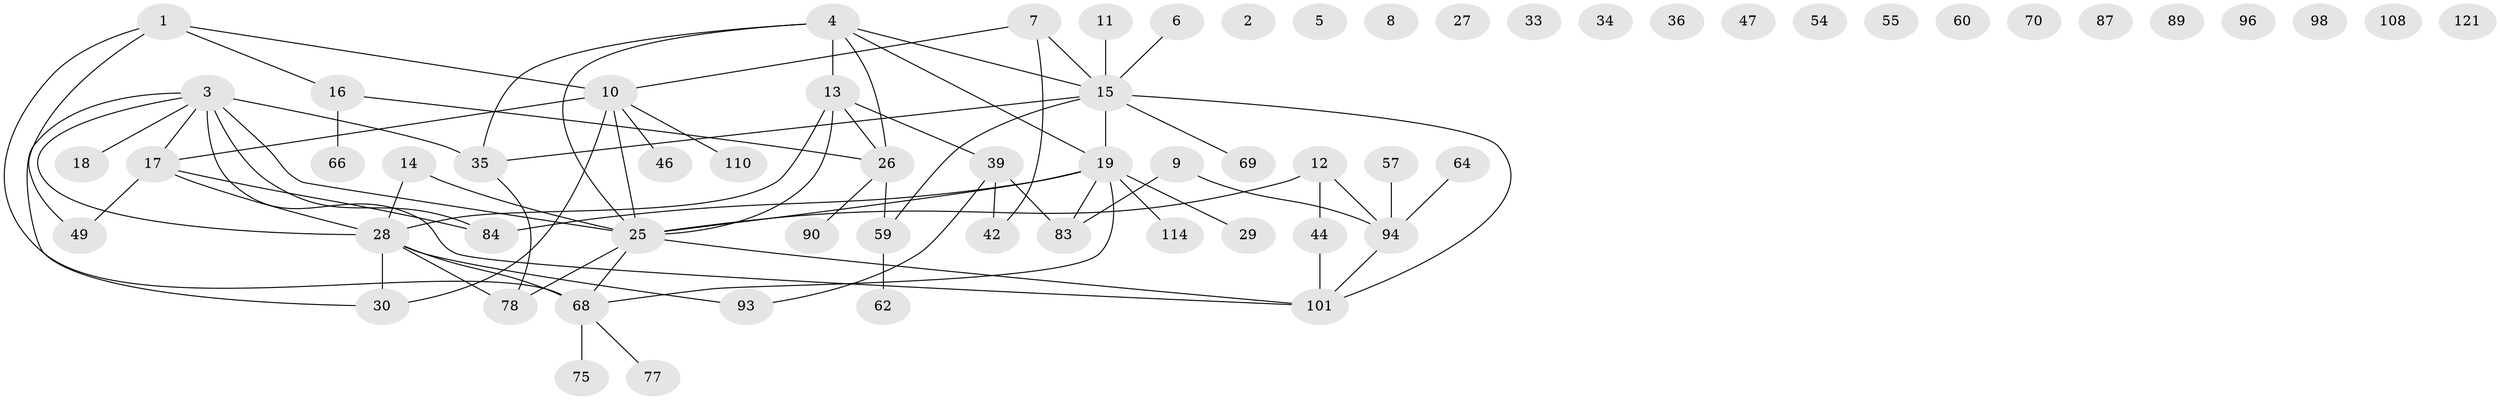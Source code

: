 // original degree distribution, {2: 0.2125984251968504, 0: 0.13385826771653545, 5: 0.07874015748031496, 1: 0.2204724409448819, 4: 0.14173228346456693, 3: 0.1732283464566929, 8: 0.015748031496062992, 6: 0.007874015748031496, 7: 0.007874015748031496, 9: 0.007874015748031496}
// Generated by graph-tools (version 1.1) at 2025/16/03/04/25 18:16:30]
// undirected, 63 vertices, 75 edges
graph export_dot {
graph [start="1"]
  node [color=gray90,style=filled];
  1 [super="+20"];
  2;
  3 [super="+24+109"];
  4 [super="+32"];
  5;
  6;
  7 [super="+105+117+106"];
  8 [super="+43"];
  9;
  10 [super="+113+102"];
  11;
  12 [super="+21"];
  13 [super="+48+50"];
  14 [super="+53"];
  15 [super="+112"];
  16;
  17 [super="+80+23"];
  18;
  19 [super="+104+71+22+125+58"];
  25 [super="+88+74+37"];
  26 [super="+91+61"];
  27;
  28 [super="+31+45+40+120"];
  29;
  30 [super="+122"];
  33;
  34;
  35 [super="+86"];
  36;
  39 [super="+51"];
  42;
  44 [super="+111"];
  46;
  47;
  49;
  54;
  55;
  57 [super="+126"];
  59 [super="+65+116"];
  60;
  62 [super="+99"];
  64;
  66 [super="+73"];
  68 [super="+119"];
  69 [super="+92"];
  70;
  75;
  77;
  78;
  83;
  84;
  87;
  89;
  90 [super="+97"];
  93;
  94 [super="+100"];
  96;
  98;
  101 [super="+107"];
  108;
  110;
  114;
  121;
  1 -- 10;
  1 -- 16;
  1 -- 68;
  1 -- 49;
  3 -- 30;
  3 -- 84;
  3 -- 25 [weight=2];
  3 -- 28;
  3 -- 17;
  3 -- 35;
  3 -- 18;
  3 -- 101;
  4 -- 19;
  4 -- 35;
  4 -- 25;
  4 -- 26;
  4 -- 13 [weight=3];
  4 -- 15;
  6 -- 15;
  7 -- 15;
  7 -- 10;
  7 -- 42;
  9 -- 83;
  9 -- 94;
  10 -- 30;
  10 -- 110;
  10 -- 46;
  10 -- 25;
  10 -- 17;
  11 -- 15;
  12 -- 25;
  12 -- 44;
  12 -- 94;
  13 -- 26;
  13 -- 28 [weight=2];
  13 -- 39;
  13 -- 25;
  14 -- 28;
  14 -- 25;
  15 -- 69;
  15 -- 101;
  15 -- 19 [weight=2];
  15 -- 35;
  15 -- 59;
  16 -- 26;
  16 -- 66;
  17 -- 49;
  17 -- 84;
  17 -- 28;
  19 -- 29;
  19 -- 114;
  19 -- 68;
  19 -- 25 [weight=2];
  19 -- 83 [weight=2];
  19 -- 84;
  25 -- 68;
  25 -- 101;
  25 -- 78;
  26 -- 90;
  26 -- 59;
  28 -- 68 [weight=2];
  28 -- 30;
  28 -- 93;
  28 -- 78;
  35 -- 78;
  39 -- 83;
  39 -- 93;
  39 -- 42;
  44 -- 101;
  57 -- 94;
  59 -- 62;
  64 -- 94;
  68 -- 75 [weight=2];
  68 -- 77;
  94 -- 101;
}
